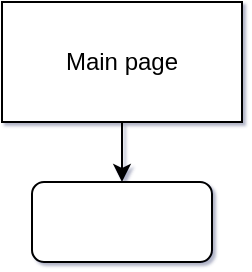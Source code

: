<mxfile version="13.1.8" type="github"><diagram id="94KaeeBLNRtayk1IoTet" name="Page-1"><mxGraphModel dx="918" dy="549" grid="1" gridSize="10" guides="1" tooltips="1" connect="1" arrows="1" fold="1" page="1" pageScale="1" pageWidth="827" pageHeight="1169" background="none" math="0" shadow="1"><root><mxCell id="0"/><mxCell id="1" parent="0"/><mxCell id="j4wq0WdsXtEGTsACQpZL-4" style="edgeStyle=orthogonalEdgeStyle;rounded=0;orthogonalLoop=1;jettySize=auto;html=1;exitX=0.5;exitY=1;exitDx=0;exitDy=0;entryX=0.5;entryY=0;entryDx=0;entryDy=0;" edge="1" parent="1" source="j4wq0WdsXtEGTsACQpZL-1" target="j4wq0WdsXtEGTsACQpZL-2"><mxGeometry relative="1" as="geometry"/></mxCell><mxCell id="j4wq0WdsXtEGTsACQpZL-1" value="Main page" style="rounded=0;whiteSpace=wrap;html=1;" vertex="1" parent="1"><mxGeometry x="353" y="140" width="120" height="60" as="geometry"/></mxCell><mxCell id="j4wq0WdsXtEGTsACQpZL-2" value="" style="rounded=1;whiteSpace=wrap;html=1;" vertex="1" parent="1"><mxGeometry x="368" y="230" width="90" height="40" as="geometry"/></mxCell></root></mxGraphModel></diagram></mxfile>